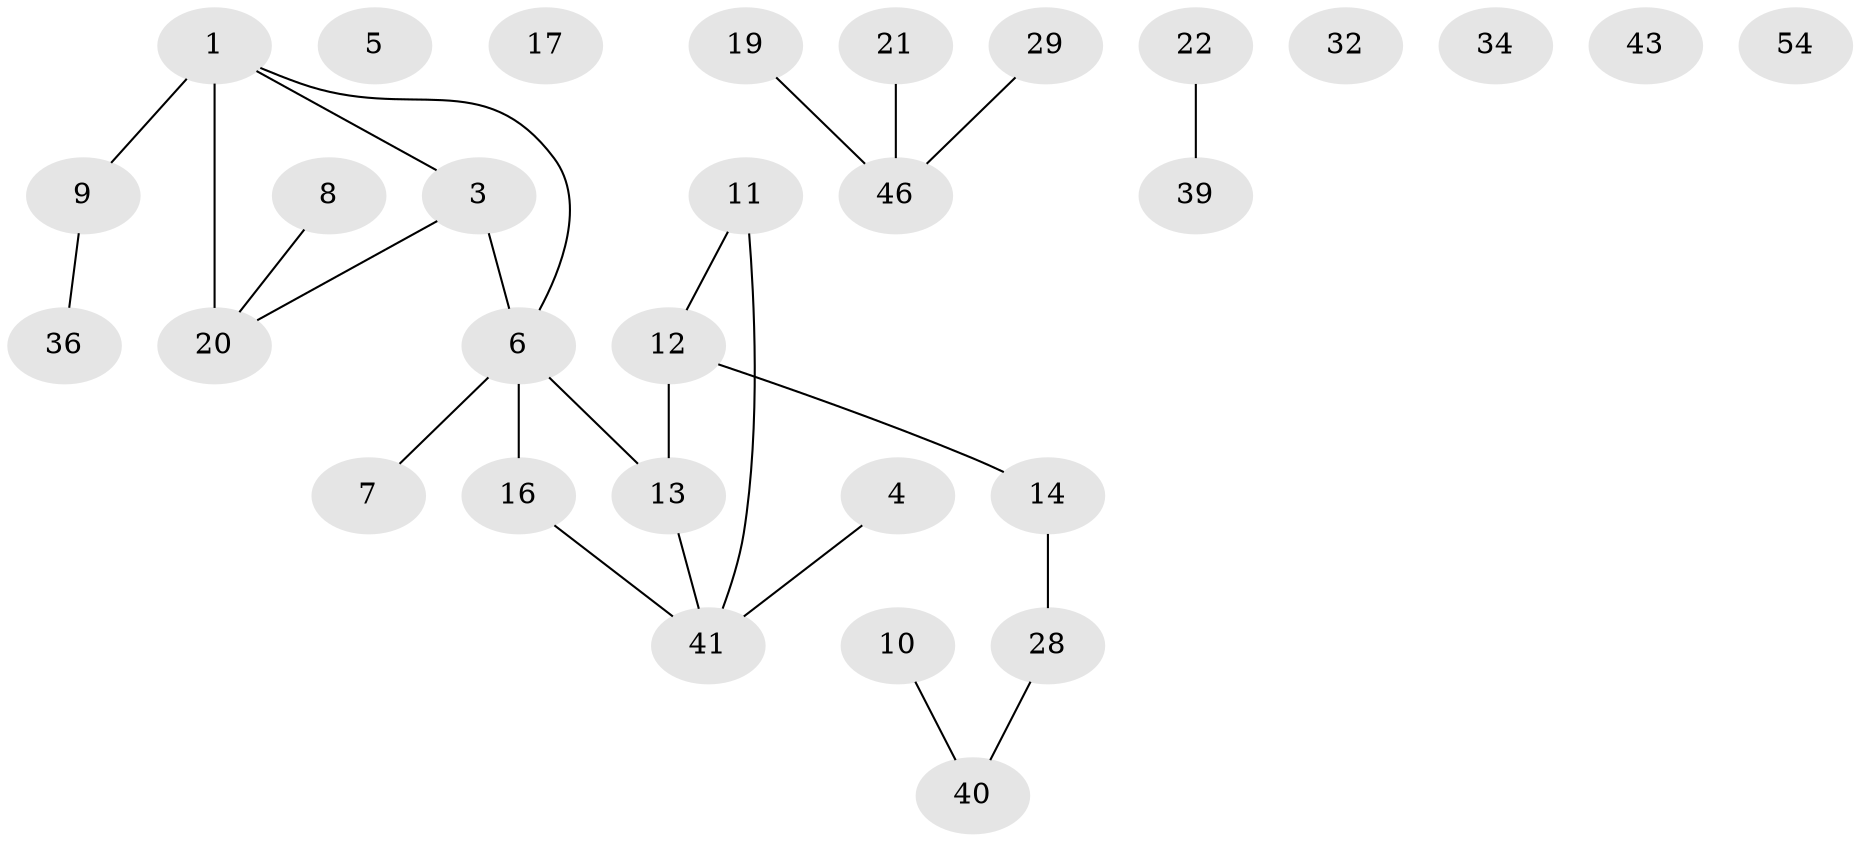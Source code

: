 // original degree distribution, {3: 0.21311475409836064, 5: 0.04918032786885246, 2: 0.26229508196721313, 1: 0.3442622950819672, 0: 0.08196721311475409, 7: 0.01639344262295082, 4: 0.03278688524590164}
// Generated by graph-tools (version 1.1) at 2025/16/03/04/25 18:16:31]
// undirected, 30 vertices, 25 edges
graph export_dot {
graph [start="1"]
  node [color=gray90,style=filled];
  1 [super="+35+2"];
  3 [super="+26+37"];
  4;
  5;
  6 [super="+59+42+30"];
  7 [super="+33"];
  8;
  9;
  10;
  11 [super="+18"];
  12 [super="+47"];
  13 [super="+27"];
  14 [super="+38"];
  16 [super="+48+23"];
  17;
  19;
  20 [super="+24"];
  21;
  22;
  28 [super="+55"];
  29;
  32 [super="+53"];
  34;
  36;
  39 [super="+52"];
  40 [super="+51"];
  41 [super="+61+45"];
  43;
  46 [super="+60"];
  54;
  1 -- 20 [weight=4];
  1 -- 6;
  1 -- 3;
  1 -- 9;
  3 -- 20;
  3 -- 6;
  4 -- 41;
  6 -- 13;
  6 -- 7;
  6 -- 16;
  8 -- 20;
  9 -- 36;
  10 -- 40;
  11 -- 41;
  11 -- 12;
  12 -- 14 [weight=2];
  12 -- 13;
  13 -- 41;
  14 -- 28;
  16 -- 41;
  19 -- 46;
  21 -- 46;
  22 -- 39;
  28 -- 40;
  29 -- 46;
}
